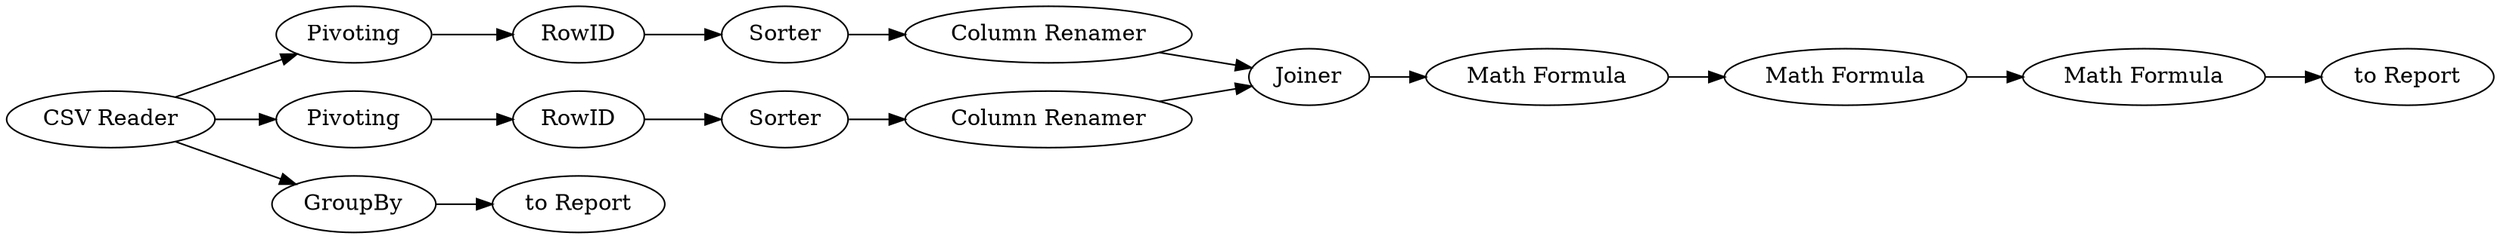 digraph {
	"5653195147842044004_16" [label=Sorter]
	"-5342420337996459743_17" [label="Math Formula"]
	"5653195147842044004_20" [label=Pivoting]
	"5653195147842044004_35" [label="Column Renamer"]
	"5653195147842044004_34" [label=Joiner]
	"5653195147842044004_36" [label="Column Renamer"]
	"5653195147842044004_21" [label=RowID]
	"5653195147842044004_33" [label="CSV Reader"]
	"5653195147842044004_22" [label=RowID]
	"-5342420337996459743_16" [label="Math Formula"]
	"5653195147842044004_8" [label="to Report"]
	"5653195147842044004_19" [label=Pivoting]
	"-5342420337996459743_18" [label="Math Formula"]
	"5653195147842044004_3" [label=GroupBy]
	"5653195147842044004_15" [label="to Report"]
	"5653195147842044004_17" [label=Sorter]
	"5653195147842044004_20" -> "5653195147842044004_21"
	"5653195147842044004_33" -> "5653195147842044004_19"
	"5653195147842044004_22" -> "5653195147842044004_17"
	"5653195147842044004_34" -> "-5342420337996459743_16"
	"5653195147842044004_36" -> "5653195147842044004_34"
	"5653195147842044004_35" -> "5653195147842044004_34"
	"5653195147842044004_33" -> "5653195147842044004_20"
	"5653195147842044004_17" -> "5653195147842044004_36"
	"-5342420337996459743_18" -> "5653195147842044004_15"
	"5653195147842044004_16" -> "5653195147842044004_35"
	"5653195147842044004_3" -> "5653195147842044004_8"
	"5653195147842044004_19" -> "5653195147842044004_22"
	"-5342420337996459743_16" -> "-5342420337996459743_17"
	"5653195147842044004_33" -> "5653195147842044004_3"
	"5653195147842044004_21" -> "5653195147842044004_16"
	"-5342420337996459743_17" -> "-5342420337996459743_18"
	rankdir=LR
}
